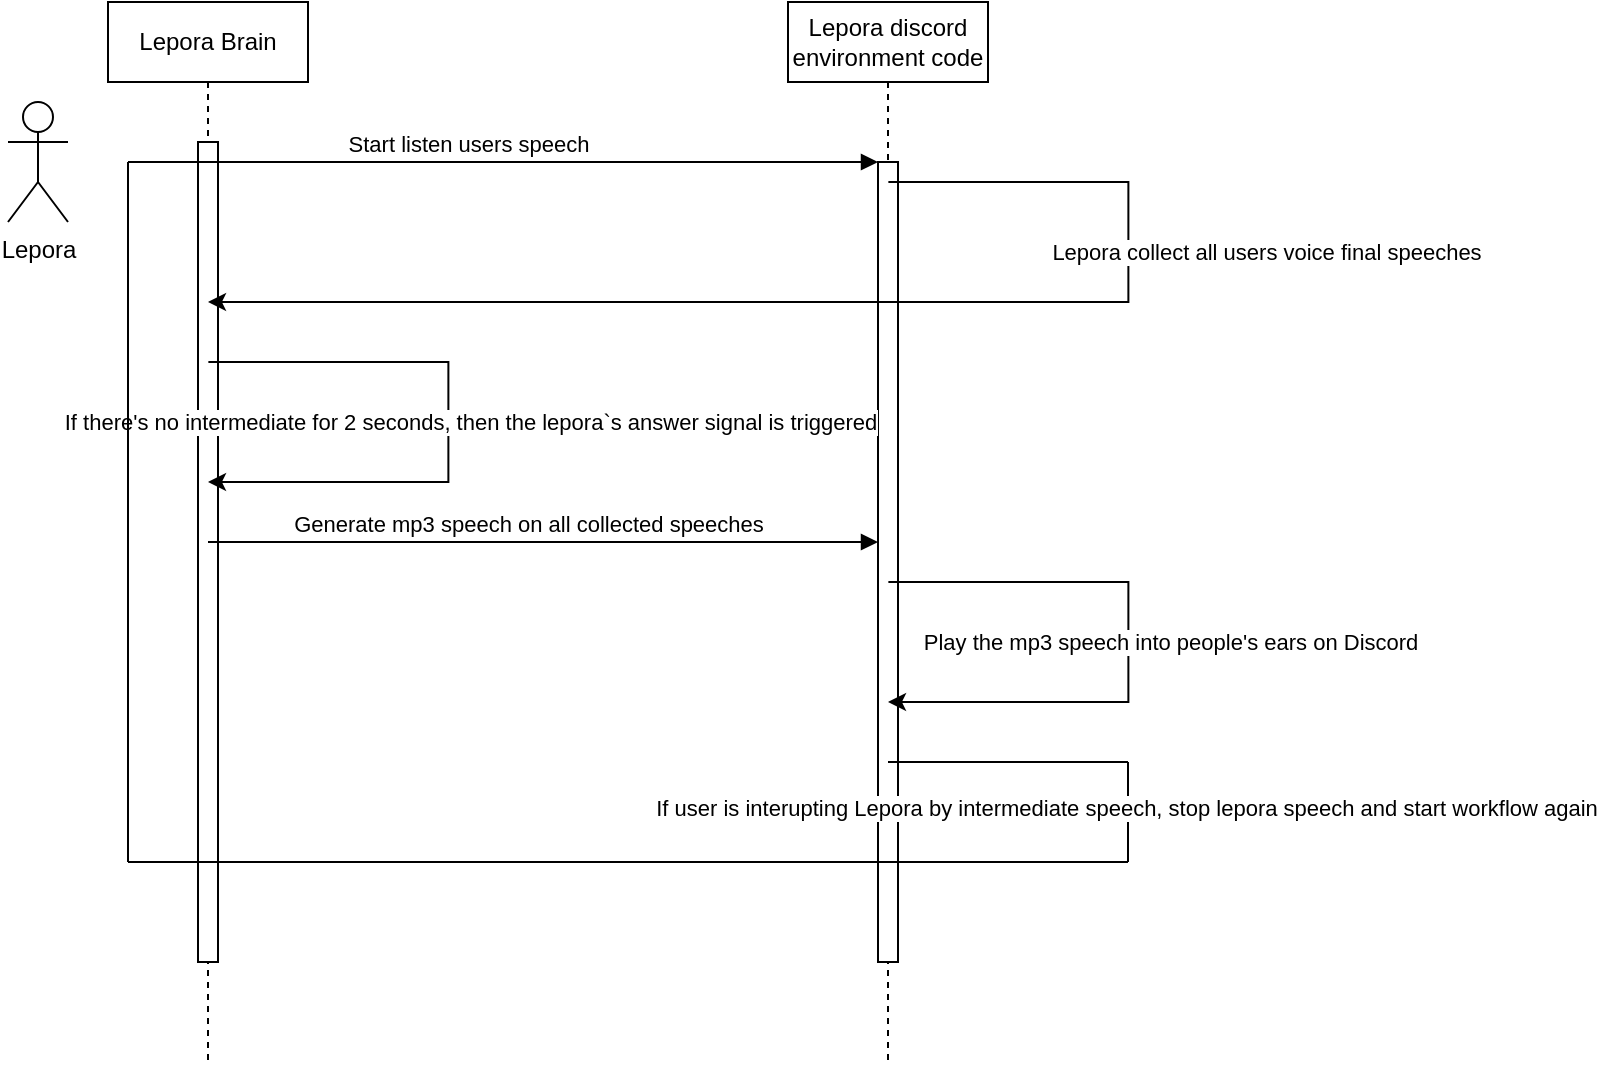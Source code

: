 <mxfile version="23.0.2" type="device">
  <diagram name="Page-1" id="2YBvvXClWsGukQMizWep">
    <mxGraphModel dx="989" dy="577" grid="1" gridSize="10" guides="1" tooltips="1" connect="1" arrows="1" fold="1" page="1" pageScale="1" pageWidth="850" pageHeight="1100" math="0" shadow="0">
      <root>
        <mxCell id="0" />
        <mxCell id="1" parent="0" />
        <mxCell id="aM9ryv3xv72pqoxQDRHE-1" value="Lepora Brain" style="shape=umlLifeline;perimeter=lifelinePerimeter;whiteSpace=wrap;html=1;container=0;dropTarget=0;collapsible=0;recursiveResize=0;outlineConnect=0;portConstraint=eastwest;newEdgeStyle={&quot;edgeStyle&quot;:&quot;elbowEdgeStyle&quot;,&quot;elbow&quot;:&quot;vertical&quot;,&quot;curved&quot;:0,&quot;rounded&quot;:0};" parent="1" vertex="1">
          <mxGeometry x="150" y="40" width="100" height="530" as="geometry" />
        </mxCell>
        <mxCell id="aM9ryv3xv72pqoxQDRHE-2" value="" style="html=1;points=[];perimeter=orthogonalPerimeter;outlineConnect=0;targetShapes=umlLifeline;portConstraint=eastwest;newEdgeStyle={&quot;edgeStyle&quot;:&quot;elbowEdgeStyle&quot;,&quot;elbow&quot;:&quot;vertical&quot;,&quot;curved&quot;:0,&quot;rounded&quot;:0};" parent="aM9ryv3xv72pqoxQDRHE-1" vertex="1">
          <mxGeometry x="45" y="70" width="10" height="410" as="geometry" />
        </mxCell>
        <mxCell id="aM9ryv3xv72pqoxQDRHE-5" value="Lepora discord environment code" style="shape=umlLifeline;perimeter=lifelinePerimeter;whiteSpace=wrap;html=1;container=0;dropTarget=0;collapsible=0;recursiveResize=0;outlineConnect=0;portConstraint=eastwest;newEdgeStyle={&quot;edgeStyle&quot;:&quot;elbowEdgeStyle&quot;,&quot;elbow&quot;:&quot;vertical&quot;,&quot;curved&quot;:0,&quot;rounded&quot;:0};" parent="1" vertex="1">
          <mxGeometry x="490" y="40" width="100" height="530" as="geometry" />
        </mxCell>
        <mxCell id="aM9ryv3xv72pqoxQDRHE-6" value="" style="html=1;points=[];perimeter=orthogonalPerimeter;outlineConnect=0;targetShapes=umlLifeline;portConstraint=eastwest;newEdgeStyle={&quot;edgeStyle&quot;:&quot;elbowEdgeStyle&quot;,&quot;elbow&quot;:&quot;vertical&quot;,&quot;curved&quot;:0,&quot;rounded&quot;:0};" parent="aM9ryv3xv72pqoxQDRHE-5" vertex="1">
          <mxGeometry x="45" y="80" width="10" height="400" as="geometry" />
        </mxCell>
        <mxCell id="aM9ryv3xv72pqoxQDRHE-7" value="Start listen users speech" style="html=1;verticalAlign=bottom;endArrow=block;edgeStyle=elbowEdgeStyle;elbow=vertical;curved=0;rounded=0;" parent="1" source="aM9ryv3xv72pqoxQDRHE-2" target="aM9ryv3xv72pqoxQDRHE-6" edge="1">
          <mxGeometry relative="1" as="geometry">
            <mxPoint x="195" y="130" as="sourcePoint" />
            <Array as="points">
              <mxPoint x="160" y="120" />
            </Array>
            <mxPoint as="offset" />
          </mxGeometry>
        </mxCell>
        <mxCell id="R3O8fQMD70V1_RmRyg7c-1" value="Lepora" style="shape=umlActor;verticalLabelPosition=bottom;verticalAlign=top;html=1;outlineConnect=0;" vertex="1" parent="1">
          <mxGeometry x="100" y="90" width="30" height="60" as="geometry" />
        </mxCell>
        <mxCell id="R3O8fQMD70V1_RmRyg7c-3" value="" style="endArrow=classic;html=1;rounded=0;" edge="1" parent="1" target="aM9ryv3xv72pqoxQDRHE-1">
          <mxGeometry width="50" height="50" relative="1" as="geometry">
            <mxPoint x="540.19" y="130" as="sourcePoint" />
            <mxPoint x="540.0" y="190.0" as="targetPoint" />
            <Array as="points">
              <mxPoint x="660.19" y="130" />
              <mxPoint x="660.19" y="190" />
              <mxPoint x="600.19" y="190" />
            </Array>
          </mxGeometry>
        </mxCell>
        <mxCell id="R3O8fQMD70V1_RmRyg7c-4" value="Lepora collect all users voice final speeches" style="edgeLabel;html=1;align=center;verticalAlign=middle;resizable=0;points=[];" vertex="1" connectable="0" parent="R3O8fQMD70V1_RmRyg7c-3">
          <mxGeometry x="-0.605" y="-2" relative="1" as="geometry">
            <mxPoint x="71" y="28" as="offset" />
          </mxGeometry>
        </mxCell>
        <mxCell id="R3O8fQMD70V1_RmRyg7c-5" value="" style="endArrow=classic;html=1;rounded=0;" edge="1" parent="1" target="aM9ryv3xv72pqoxQDRHE-1">
          <mxGeometry width="50" height="50" relative="1" as="geometry">
            <mxPoint x="200.19" y="220" as="sourcePoint" />
            <mxPoint x="-140" y="280" as="targetPoint" />
            <Array as="points">
              <mxPoint x="320.19" y="220" />
              <mxPoint x="320.19" y="280" />
              <mxPoint x="260.19" y="280" />
            </Array>
          </mxGeometry>
        </mxCell>
        <mxCell id="R3O8fQMD70V1_RmRyg7c-6" value="If there&#39;s no intermediate for 2 seconds, then the lepora`s answer signal is triggered" style="edgeLabel;html=1;align=center;verticalAlign=middle;resizable=0;points=[];" vertex="1" connectable="0" parent="R3O8fQMD70V1_RmRyg7c-5">
          <mxGeometry x="-0.605" y="-2" relative="1" as="geometry">
            <mxPoint x="71" y="28" as="offset" />
          </mxGeometry>
        </mxCell>
        <mxCell id="R3O8fQMD70V1_RmRyg7c-7" value="Generate mp3 speech on all collected speeches" style="html=1;verticalAlign=bottom;endArrow=block;edgeStyle=elbowEdgeStyle;elbow=vertical;curved=0;rounded=0;" edge="1" parent="1" target="aM9ryv3xv72pqoxQDRHE-6">
          <mxGeometry relative="1" as="geometry">
            <mxPoint x="215" y="310" as="sourcePoint" />
            <Array as="points">
              <mxPoint x="200" y="310" />
            </Array>
            <mxPoint x="520" y="310" as="targetPoint" />
            <mxPoint as="offset" />
          </mxGeometry>
        </mxCell>
        <mxCell id="R3O8fQMD70V1_RmRyg7c-8" value="" style="endArrow=classic;html=1;rounded=0;" edge="1" parent="1">
          <mxGeometry width="50" height="50" relative="1" as="geometry">
            <mxPoint x="540.19" y="330" as="sourcePoint" />
            <mxPoint x="540" y="390" as="targetPoint" />
            <Array as="points">
              <mxPoint x="660.19" y="330" />
              <mxPoint x="660.19" y="390" />
              <mxPoint x="600.19" y="390" />
            </Array>
          </mxGeometry>
        </mxCell>
        <mxCell id="R3O8fQMD70V1_RmRyg7c-9" value="Play the mp3 speech into people&#39;s ears on Discord" style="edgeLabel;html=1;align=center;verticalAlign=middle;resizable=0;points=[];" vertex="1" connectable="0" parent="R3O8fQMD70V1_RmRyg7c-8">
          <mxGeometry x="-0.605" y="-2" relative="1" as="geometry">
            <mxPoint x="81" y="28" as="offset" />
          </mxGeometry>
        </mxCell>
        <mxCell id="R3O8fQMD70V1_RmRyg7c-15" value="" style="endArrow=none;html=1;rounded=0;" edge="1" parent="1">
          <mxGeometry width="50" height="50" relative="1" as="geometry">
            <mxPoint x="160" y="470" as="sourcePoint" />
            <mxPoint x="160" y="120" as="targetPoint" />
          </mxGeometry>
        </mxCell>
        <mxCell id="R3O8fQMD70V1_RmRyg7c-16" value="" style="endArrow=none;html=1;rounded=0;" edge="1" parent="1">
          <mxGeometry width="50" height="50" relative="1" as="geometry">
            <mxPoint x="540" y="420" as="sourcePoint" />
            <mxPoint x="660" y="420" as="targetPoint" />
          </mxGeometry>
        </mxCell>
        <mxCell id="R3O8fQMD70V1_RmRyg7c-18" value="" style="endArrow=none;html=1;rounded=0;" edge="1" parent="1">
          <mxGeometry width="50" height="50" relative="1" as="geometry">
            <mxPoint x="660" y="470" as="sourcePoint" />
            <mxPoint x="160" y="470" as="targetPoint" />
          </mxGeometry>
        </mxCell>
        <mxCell id="R3O8fQMD70V1_RmRyg7c-19" value="" style="endArrow=none;html=1;rounded=0;" edge="1" parent="1">
          <mxGeometry width="50" height="50" relative="1" as="geometry">
            <mxPoint x="660" y="470" as="sourcePoint" />
            <mxPoint x="660" y="420" as="targetPoint" />
          </mxGeometry>
        </mxCell>
        <mxCell id="R3O8fQMD70V1_RmRyg7c-20" value="If user is interupting Lepora by intermediate speech, stop lepora speech and start workflow again" style="edgeLabel;html=1;align=center;verticalAlign=middle;resizable=0;points=[];" vertex="1" connectable="0" parent="R3O8fQMD70V1_RmRyg7c-19">
          <mxGeometry x="0.107" y="1" relative="1" as="geometry">
            <mxPoint as="offset" />
          </mxGeometry>
        </mxCell>
      </root>
    </mxGraphModel>
  </diagram>
</mxfile>
